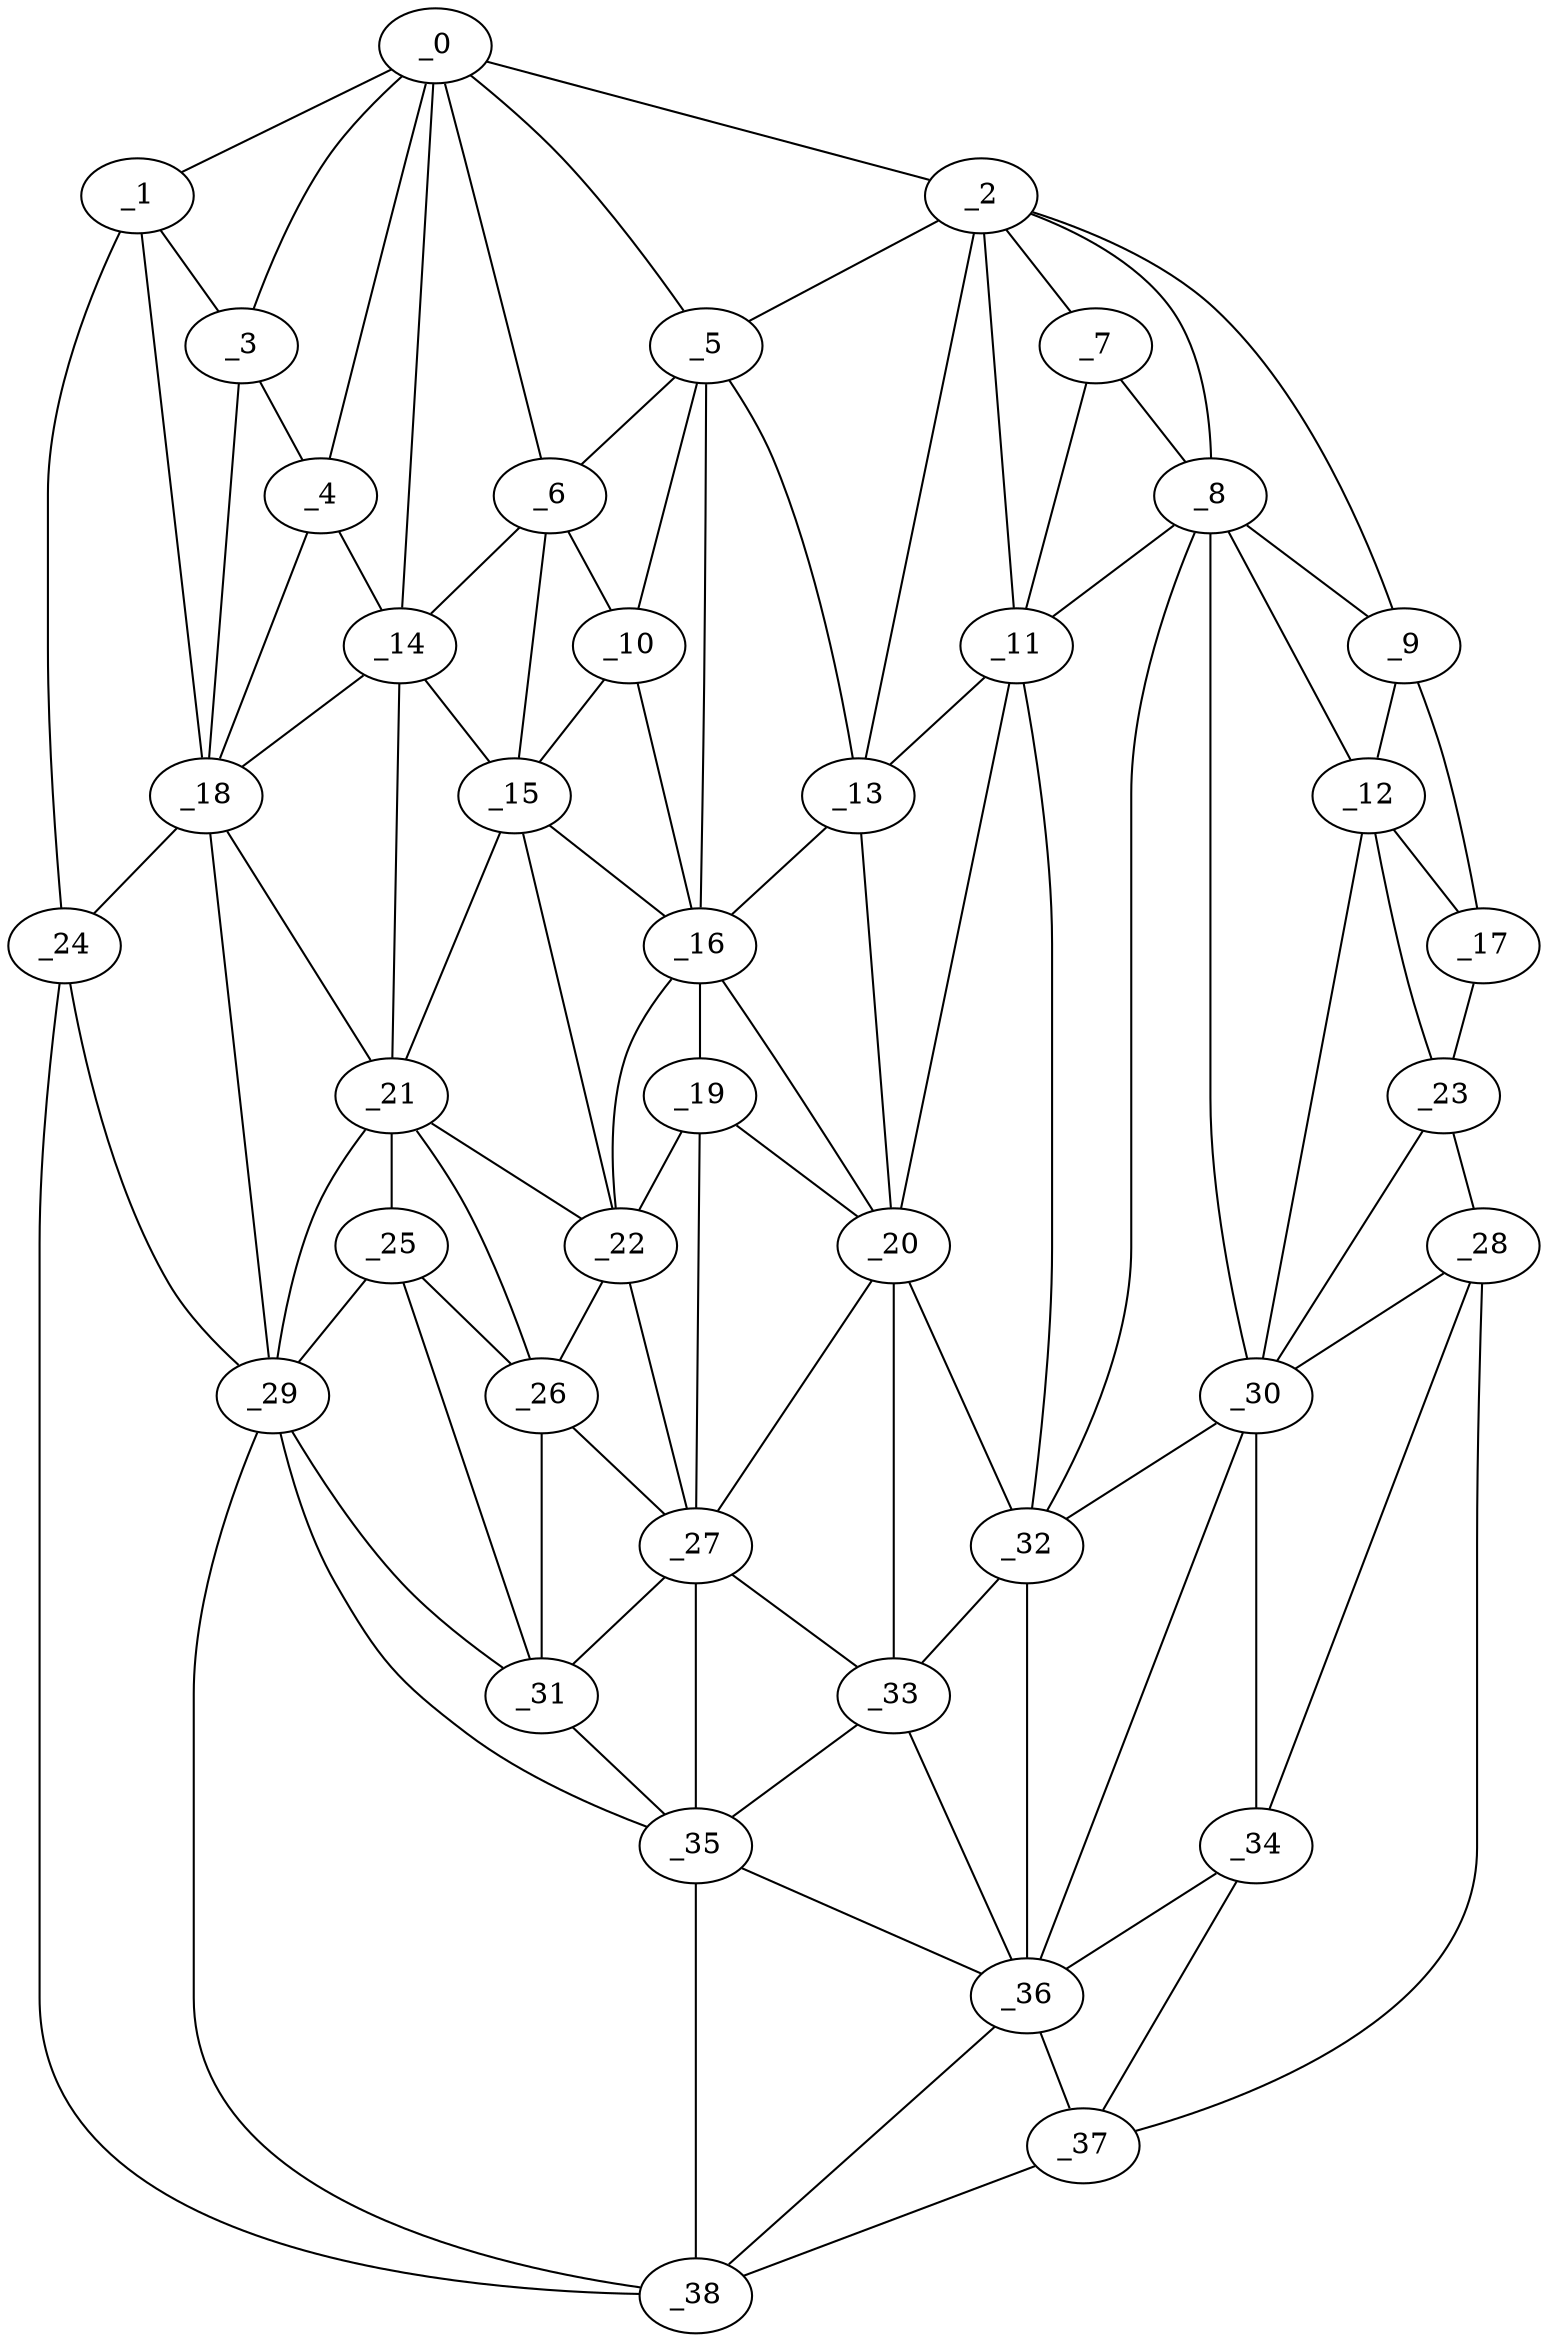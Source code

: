 graph "obj62__105.gxl" {
	_0	 [x=37,
		y=43];
	_1	 [x=39,
		y=7];
	_0 -- _1	 [valence=1];
	_2	 [x=39,
		y=73];
	_0 -- _2	 [valence=1];
	_3	 [x=40,
		y=13];
	_0 -- _3	 [valence=1];
	_4	 [x=43,
		y=34];
	_0 -- _4	 [valence=1];
	_5	 [x=43,
		y=62];
	_0 -- _5	 [valence=2];
	_6	 [x=44,
		y=51];
	_0 -- _6	 [valence=2];
	_14	 [x=52,
		y=42];
	_0 -- _14	 [valence=2];
	_1 -- _3	 [valence=1];
	_18	 [x=60,
		y=13];
	_1 -- _18	 [valence=2];
	_24	 [x=67,
		y=6];
	_1 -- _24	 [valence=1];
	_2 -- _5	 [valence=1];
	_7	 [x=45,
		y=89];
	_2 -- _7	 [valence=2];
	_8	 [x=46,
		y=96];
	_2 -- _8	 [valence=1];
	_9	 [x=46,
		y=106];
	_2 -- _9	 [valence=1];
	_11	 [x=49,
		y=80];
	_2 -- _11	 [valence=2];
	_13	 [x=51,
		y=71];
	_2 -- _13	 [valence=1];
	_3 -- _4	 [valence=2];
	_3 -- _18	 [valence=2];
	_4 -- _14	 [valence=2];
	_4 -- _18	 [valence=1];
	_5 -- _6	 [valence=2];
	_10	 [x=47,
		y=56];
	_5 -- _10	 [valence=2];
	_5 -- _13	 [valence=2];
	_16	 [x=53,
		y=62];
	_5 -- _16	 [valence=1];
	_6 -- _10	 [valence=1];
	_6 -- _14	 [valence=2];
	_15	 [x=53,
		y=51];
	_6 -- _15	 [valence=2];
	_7 -- _8	 [valence=2];
	_7 -- _11	 [valence=1];
	_8 -- _9	 [valence=2];
	_8 -- _11	 [valence=1];
	_12	 [x=50,
		y=110];
	_8 -- _12	 [valence=1];
	_30	 [x=73,
		y=105];
	_8 -- _30	 [valence=2];
	_32	 [x=80,
		y=93];
	_8 -- _32	 [valence=2];
	_9 -- _12	 [valence=2];
	_17	 [x=55,
		y=125];
	_9 -- _17	 [valence=1];
	_10 -- _15	 [valence=2];
	_10 -- _16	 [valence=1];
	_11 -- _13	 [valence=2];
	_20	 [x=61,
		y=68];
	_11 -- _20	 [valence=2];
	_11 -- _32	 [valence=2];
	_12 -- _17	 [valence=2];
	_23	 [x=63,
		y=125];
	_12 -- _23	 [valence=2];
	_12 -- _30	 [valence=2];
	_13 -- _16	 [valence=2];
	_13 -- _20	 [valence=2];
	_14 -- _15	 [valence=2];
	_14 -- _18	 [valence=2];
	_21	 [x=62,
		y=42];
	_14 -- _21	 [valence=2];
	_15 -- _16	 [valence=2];
	_15 -- _21	 [valence=2];
	_22	 [x=62,
		y=54];
	_15 -- _22	 [valence=2];
	_19	 [x=61,
		y=63];
	_16 -- _19	 [valence=2];
	_16 -- _20	 [valence=1];
	_16 -- _22	 [valence=2];
	_17 -- _23	 [valence=1];
	_18 -- _21	 [valence=1];
	_18 -- _24	 [valence=2];
	_29	 [x=73,
		y=28];
	_18 -- _29	 [valence=1];
	_19 -- _20	 [valence=2];
	_19 -- _22	 [valence=2];
	_27	 [x=68,
		y=61];
	_19 -- _27	 [valence=2];
	_20 -- _27	 [valence=1];
	_20 -- _32	 [valence=2];
	_33	 [x=87,
		y=88];
	_20 -- _33	 [valence=1];
	_21 -- _22	 [valence=2];
	_25	 [x=68,
		y=41];
	_21 -- _25	 [valence=2];
	_26	 [x=68,
		y=54];
	_21 -- _26	 [valence=2];
	_21 -- _29	 [valence=2];
	_22 -- _26	 [valence=2];
	_22 -- _27	 [valence=2];
	_28	 [x=71,
		y=124];
	_23 -- _28	 [valence=1];
	_23 -- _30	 [valence=2];
	_24 -- _29	 [valence=2];
	_38	 [x=94,
		y=13];
	_24 -- _38	 [valence=1];
	_25 -- _26	 [valence=2];
	_25 -- _29	 [valence=2];
	_31	 [x=80,
		y=36];
	_25 -- _31	 [valence=2];
	_26 -- _27	 [valence=2];
	_26 -- _31	 [valence=1];
	_27 -- _31	 [valence=1];
	_27 -- _33	 [valence=2];
	_35	 [x=91,
		y=31];
	_27 -- _35	 [valence=1];
	_28 -- _30	 [valence=2];
	_34	 [x=89,
		y=112];
	_28 -- _34	 [valence=2];
	_37	 [x=91,
		y=119];
	_28 -- _37	 [valence=1];
	_29 -- _31	 [valence=1];
	_29 -- _35	 [valence=2];
	_29 -- _38	 [valence=1];
	_30 -- _32	 [valence=1];
	_30 -- _34	 [valence=2];
	_36	 [x=91,
		y=101];
	_30 -- _36	 [valence=2];
	_31 -- _35	 [valence=2];
	_32 -- _33	 [valence=1];
	_32 -- _36	 [valence=2];
	_33 -- _35	 [valence=1];
	_33 -- _36	 [valence=2];
	_34 -- _36	 [valence=2];
	_34 -- _37	 [valence=2];
	_35 -- _36	 [valence=2];
	_35 -- _38	 [valence=2];
	_36 -- _37	 [valence=2];
	_36 -- _38	 [valence=1];
	_37 -- _38	 [valence=1];
}
